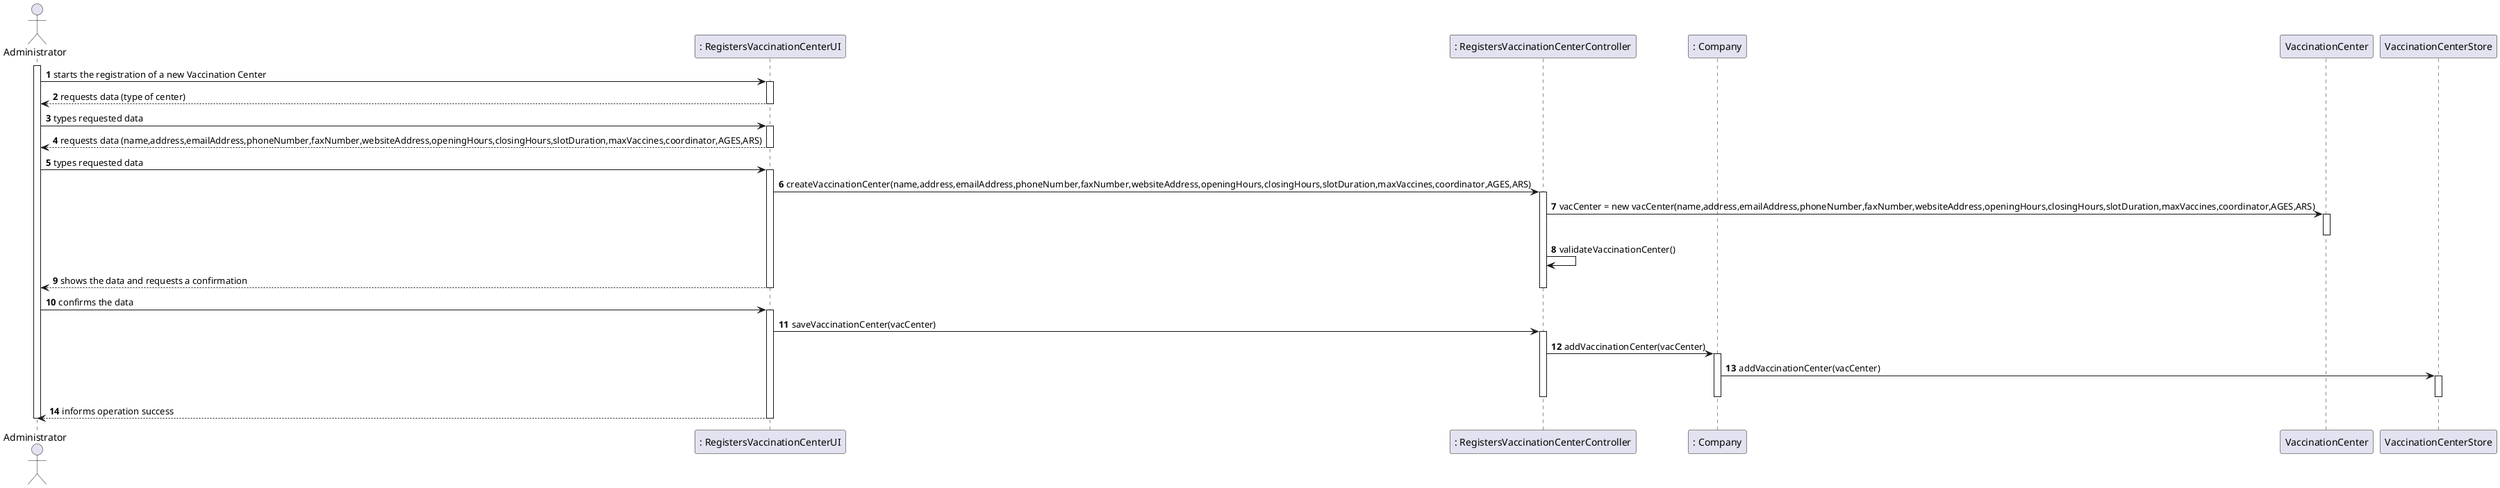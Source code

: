 @startuml
autonumber
actor "Administrator" as adm

participant ": RegistersVaccinationCenterUI" as UI
participant ": RegistersVaccinationCenterController" as Controller
participant ": Company" as Company
participant "VaccinationCenter" as VaccinationCenter

activate adm
adm -> UI :  starts the registration of a new Vaccination Center
activate UI
UI --> adm : requests data (type of center)
deactivate UI

adm -> UI : types requested data
activate UI
UI --> adm : requests data (name,address,emailAddress,phoneNumber,faxNumber,websiteAddress,openingHours,closingHours,slotDuration,maxVaccines,coordinator,AGES,ARS)
deactivate UI

adm -> UI : types requested data
activate UI

UI -> Controller : createVaccinationCenter(name,address,emailAddress,phoneNumber,faxNumber,websiteAddress,openingHours,closingHours,slotDuration,maxVaccines,coordinator,AGES,ARS)
activate Controller


Controller -> VaccinationCenter : vacCenter = new vacCenter(name,address,emailAddress,phoneNumber,faxNumber,websiteAddress,openingHours,closingHours,slotDuration,maxVaccines,coordinator,AGES,ARS)
activate VaccinationCenter
deactivate VaccinationCenter


Controller -> Controller : validateVaccinationCenter()

UI --> adm : shows the data and requests a confirmation
deactivate UI
deactivate Controller

adm -> UI : confirms the data
activate UI

UI -> Controller : saveVaccinationCenter(vacCenter)
activate Controller


Controller -> Company : addVaccinationCenter(vacCenter)
activate Company


Company -> VaccinationCenterStore : addVaccinationCenter(vacCenter)
activate VaccinationCenterStore
deactivate VaccinationCenterStore

deactivate Controller
deactivate Company

UI --> adm : informs operation success

deactivate UI
deactivate adm
@enduml